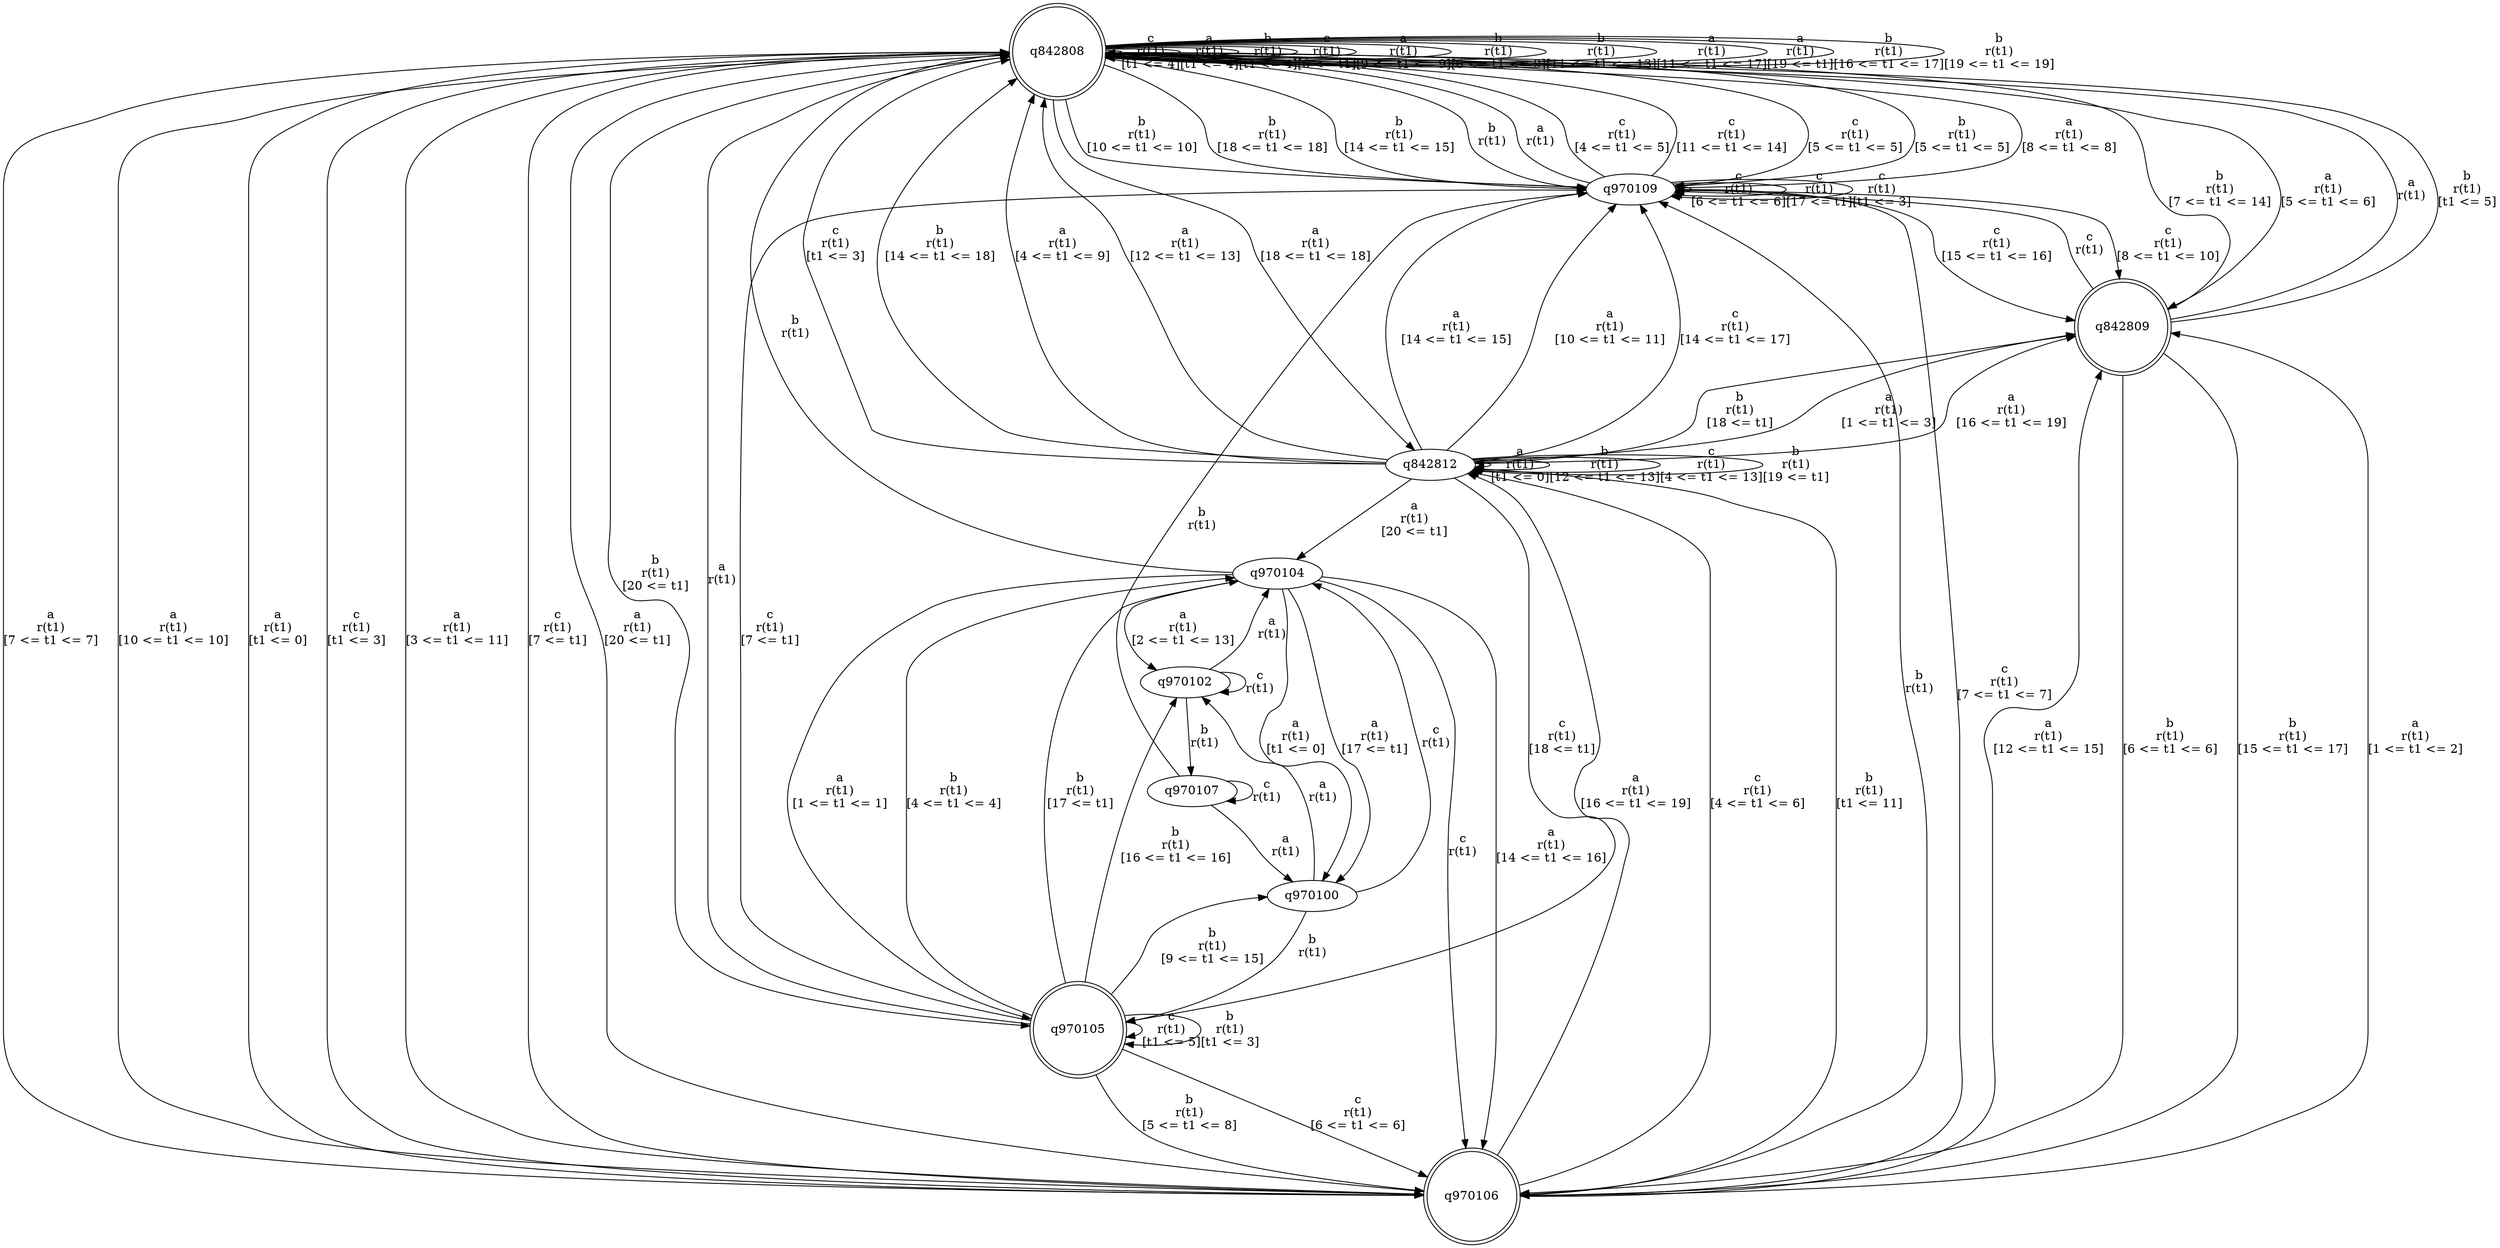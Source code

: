 digraph "tests_1/test26/solution101/solution_verwer" {
	q842808[label=q842808 shape=doublecircle]
	q970109[label=q970109]
	q970106[label=q970106 shape=doublecircle]
	q842809[label=q842809 shape=doublecircle]
	q842812[label=q842812]
	q970105[label=q970105 shape=doublecircle]
	q970104[label=q970104]
	q970100[label=q970100]
	q970102[label=q970102]
	q970107[label=q970107]
	q842808 -> q842808[label="c\nr(t1)\n[t1 <= 4]"]
	q842808 -> q842808[label="a\nr(t1)\n[t1 <= 4]"]
	q842808 -> q970109[label="c\nr(t1)\n[5 <= t1 <= 5]"]
	q970109 -> q842808[label="b\nr(t1)\n"]
	q970109 -> q842808[label="a\nr(t1)\n"]
	q970109 -> q842808[label="c\nr(t1)\n[4 <= t1 <= 5]"]
	q970109 -> q970109[label="c\nr(t1)\n[6 <= t1 <= 6]"]
	q970109 -> q970106[label="c\nr(t1)\n[7 <= t1 <= 7]"]
	q970106 -> q970109[label="b\nr(t1)\n"]
	q970106 -> q842808[label="a\nr(t1)\n[t1 <= 0]"]
	q970106 -> q842808[label="c\nr(t1)\n[t1 <= 3]"]
	q970106 -> q842809[label="a\nr(t1)\n[1 <= t1 <= 2]"]
	q842809 -> q842808[label="a\nr(t1)\n"]
	q842809 -> q970109[label="c\nr(t1)\n"]
	q842809 -> q842808[label="b\nr(t1)\n[t1 <= 5]"]
	q842809 -> q970106[label="b\nr(t1)\n[6 <= t1 <= 6]"]
	q842809 -> q842808[label="b\nr(t1)\n[7 <= t1 <= 14]"]
	q842809 -> q970106[label="b\nr(t1)\n[15 <= t1 <= 17]"]
	q842809 -> q842812[label="b\nr(t1)\n[18 <= t1]"]
	q842812 -> q970106[label="b\nr(t1)\n[t1 <= 11]"]
	q842812 -> q842808[label="c\nr(t1)\n[t1 <= 3]"]
	q842812 -> q842812[label="a\nr(t1)\n[t1 <= 0]"]
	q842812 -> q842812[label="b\nr(t1)\n[12 <= t1 <= 13]"]
	q842812 -> q842809[label="a\nr(t1)\n[1 <= t1 <= 3]"]
	q842812 -> q842812[label="c\nr(t1)\n[4 <= t1 <= 13]"]
	q842812 -> q842812[label="b\nr(t1)\n[19 <= t1]"]
	q842812 -> q842808[label="b\nr(t1)\n[14 <= t1 <= 18]"]
	q842812 -> q842808[label="a\nr(t1)\n[4 <= t1 <= 9]"]
	q842812 -> q970109[label="a\nr(t1)\n[10 <= t1 <= 11]"]
	q842812 -> q970109[label="c\nr(t1)\n[14 <= t1 <= 17]"]
	q842812 -> q970105[label="c\nr(t1)\n[18 <= t1]"]
	q970105 -> q842808[label="a\nr(t1)\n"]
	q970105 -> q970105[label="c\nr(t1)\n[t1 <= 5]"]
	q970105 -> q970105[label="b\nr(t1)\n[t1 <= 3]"]
	q970105 -> q970106[label="c\nr(t1)\n[6 <= t1 <= 6]"]
	q970105 -> q970109[label="c\nr(t1)\n[7 <= t1]"]
	q970105 -> q970104[label="b\nr(t1)\n[4 <= t1 <= 4]"]
	q970104 -> q970106[label="c\nr(t1)\n"]
	q970104 -> q842808[label="b\nr(t1)\n"]
	q970104 -> q970100[label="a\nr(t1)\n[t1 <= 0]"]
	q970100 -> q970104[label="c\nr(t1)\n"]
	q970100 -> q970105[label="b\nr(t1)\n"]
	q970100 -> q970102[label="a\nr(t1)\n"]
	q970102 -> q970102[label="c\nr(t1)\n"]
	q970102 -> q970107[label="b\nr(t1)\n"]
	q970107 -> q970107[label="c\nr(t1)\n"]
	q970107 -> q970100[label="a\nr(t1)\n"]
	q970107 -> q970109[label="b\nr(t1)\n"]
	q970102 -> q970104[label="a\nr(t1)\n"]
	q970104 -> q970105[label="a\nr(t1)\n[1 <= t1 <= 1]"]
	q970104 -> q970102[label="a\nr(t1)\n[2 <= t1 <= 13]"]
	q970104 -> q970106[label="a\nr(t1)\n[14 <= t1 <= 16]"]
	q970104 -> q970100[label="a\nr(t1)\n[17 <= t1]"]
	q970105 -> q970106[label="b\nr(t1)\n[5 <= t1 <= 8]"]
	q970105 -> q970104[label="b\nr(t1)\n[17 <= t1]"]
	q970105 -> q970100[label="b\nr(t1)\n[9 <= t1 <= 15]"]
	q970105 -> q970102[label="b\nr(t1)\n[16 <= t1 <= 16]"]
	q842812 -> q842808[label="a\nr(t1)\n[12 <= t1 <= 13]"]
	q842812 -> q970109[label="a\nr(t1)\n[14 <= t1 <= 15]"]
	q842812 -> q842809[label="a\nr(t1)\n[16 <= t1 <= 19]"]
	q842812 -> q970104[label="a\nr(t1)\n[20 <= t1]"]
	q970106 -> q842808[label="a\nr(t1)\n[3 <= t1 <= 11]"]
	q970106 -> q842808[label="c\nr(t1)\n[7 <= t1]"]
	q970106 -> q842809[label="a\nr(t1)\n[12 <= t1 <= 15]"]
	q970106 -> q842812[label="a\nr(t1)\n[16 <= t1 <= 19]"]
	q970106 -> q842808[label="a\nr(t1)\n[20 <= t1]"]
	q970106 -> q842812[label="c\nr(t1)\n[4 <= t1 <= 6]"]
	q970109 -> q842809[label="c\nr(t1)\n[8 <= t1 <= 10]"]
	q970109 -> q842808[label="c\nr(t1)\n[11 <= t1 <= 14]"]
	q970109 -> q842809[label="c\nr(t1)\n[15 <= t1 <= 16]"]
	q970109 -> q970109[label="c\nr(t1)\n[17 <= t1]"]
	q970109 -> q970109[label="c\nr(t1)\n[t1 <= 3]"]
	q842808 -> q842808[label="b\nr(t1)\n[t1 <= 4]"]
	q842808 -> q842808[label="c\nr(t1)\n[6 <= t1]"]
	q842808 -> q970109[label="b\nr(t1)\n[5 <= t1 <= 5]"]
	q842808 -> q970106[label="a\nr(t1)\n[7 <= t1 <= 7]"]
	q842808 -> q970109[label="a\nr(t1)\n[8 <= t1 <= 8]"]
	q842808 -> q842808[label="a\nr(t1)\n[9 <= t1 <= 9]"]
	q842808 -> q970106[label="a\nr(t1)\n[10 <= t1 <= 10]"]
	q842808 -> q842808[label="b\nr(t1)\n[6 <= t1 <= 9]"]
	q842808 -> q970109[label="b\nr(t1)\n[10 <= t1 <= 10]"]
	q842808 -> q842808[label="b\nr(t1)\n[11 <= t1 <= 13]"]
	q842808 -> q842808[label="a\nr(t1)\n[11 <= t1 <= 17]"]
	q842808 -> q842812[label="a\nr(t1)\n[18 <= t1 <= 18]"]
	q842808 -> q842808[label="a\nr(t1)\n[19 <= t1]"]
	q842808 -> q842808[label="b\nr(t1)\n[16 <= t1 <= 17]"]
	q842808 -> q970109[label="b\nr(t1)\n[18 <= t1 <= 18]"]
	q842808 -> q842808[label="b\nr(t1)\n[19 <= t1 <= 19]"]
	q842808 -> q970105[label="b\nr(t1)\n[20 <= t1]"]
	q842808 -> q970109[label="b\nr(t1)\n[14 <= t1 <= 15]"]
	q842808 -> q842809[label="a\nr(t1)\n[5 <= t1 <= 6]"]
}
